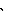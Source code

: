 % U+1041f 𐐟
beginfig(4011) ;
  x_radius := 0.4 * font_size;
  y_radius := 0.5 * font_size;

  numeric half_x;
  half_y := 0.4 * x_height;

  pen hair_pen ;   hair_pen   = pencircle scaled (0.5*pen_height);
  pickup hair_pen;

  path inner_circle_hi, inner_circle_lo;
  inner_circle_hi := fullcircle xscaled (1.2 * x_radius) yscaled (1.2 * y_radius) shifted (0, half_y);
  inner_circle_lo := fullcircle xscaled (1.2 * x_radius) yscaled (1.2 * y_radius) shifted (0, -half_y);
  path top_segment, bottom_segment;
  top_segment := inner_circle_hi cutbefore point 0.2 of inner_circle_hi cutafter point 3.8 of inner_circle_hi;
  bottom_segment := inner_circle_lo cutbefore point 4.2 of inner_circle_lo cutafter point 7.8 of inner_circle_lo;
  path inner_shape;
  inner_shape := top_segment
                 .. bottom_segment
                 .. cycle;

  path inner_circle_h, inner_circle_l;
  inner_circle_h := fullcircle xscaled (1.2 * (x_radius+0.4*pen_height)) yscaled (1.2 * (y_radius+0.4*pen_height)) shifted (0, half_y);
  inner_circle_l := fullcircle xscaled (1.2 * (x_radius+0.4*pen_height)) yscaled (1.2 * (y_radius+0.4*pen_height)) shifted (0, -half_y);
  path inner_shape_upper;
  inner_shape_upper := inner_circle_h cutbefore point 0.2 of inner_circle_h cutafter point 2 of inner_circle_h;
  path inner_shape_lower;
  inner_shape_lower := inner_circle_l cutbefore point 6 of inner_circle_l cutafter point 7.8 of inner_circle_l;

  draw inner_shape_upper;
  draw inner_shape_lower;

  pickup thin_pen;
  path outer_circle;
  outer_circle   := fullcircle xscaled (2 * x_radius) yscaled (2 * y_radius);

  path left_segment;
  left_segment := outer_circle cutbefore point 2 of outer_circle cutafter point 6 of outer_circle;

  draw left_segment;

  path left_side;
  left_side := left_segment
               .. reverse (reverse inner_shape cutafter point 7.8 of inner_shape cutbefore point 4.2 of inner_shape)
               .. cycle
             ;
  fill left_side;

  % fill outer_circle;
  unfill inner_shape;

  pickup peg_pen;
  path line;
  line := (0.24*x_radius, y_radius)
          -- (0, y_radius)
          -- (0, -y_radius)
          -- (0.24*x_radius, -y_radius)
          -- cycle;
  draw line shifted ((xpart point 0.5 of inner_circle_h)+0.2*pen_width, 0);
  fill line shifted ((xpart point 0.5 of inner_circle_h)+0.2*pen_width, 0);

  currentpicture := currentpicture reflectedabout((0,0),(0,y_radius));

  draw currentpicture;

endfig;
